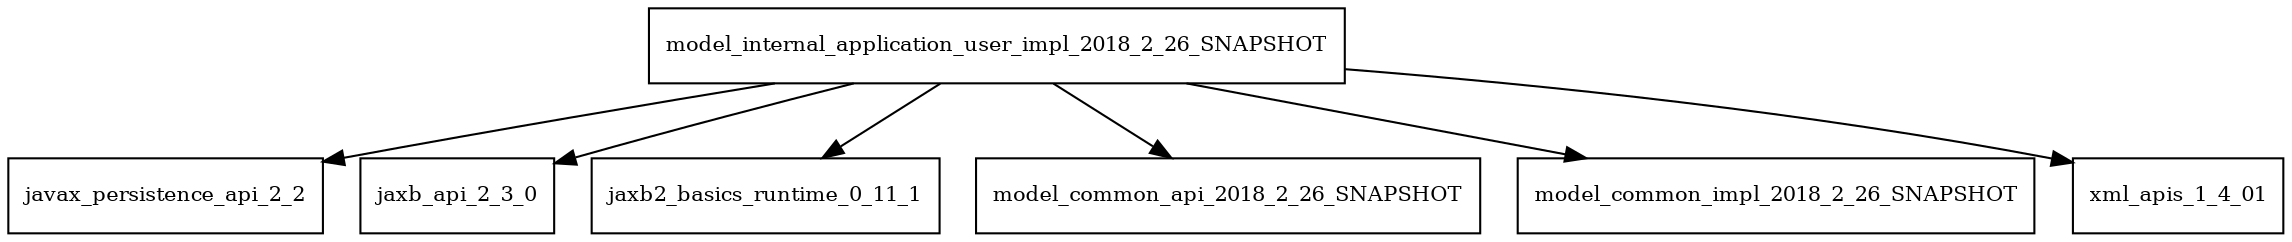 digraph model_internal_application_user_impl_2018_2_26_SNAPSHOT_dependencies {
  node [shape = box, fontsize=10.0];
  model_internal_application_user_impl_2018_2_26_SNAPSHOT -> javax_persistence_api_2_2;
  model_internal_application_user_impl_2018_2_26_SNAPSHOT -> jaxb_api_2_3_0;
  model_internal_application_user_impl_2018_2_26_SNAPSHOT -> jaxb2_basics_runtime_0_11_1;
  model_internal_application_user_impl_2018_2_26_SNAPSHOT -> model_common_api_2018_2_26_SNAPSHOT;
  model_internal_application_user_impl_2018_2_26_SNAPSHOT -> model_common_impl_2018_2_26_SNAPSHOT;
  model_internal_application_user_impl_2018_2_26_SNAPSHOT -> xml_apis_1_4_01;
}
